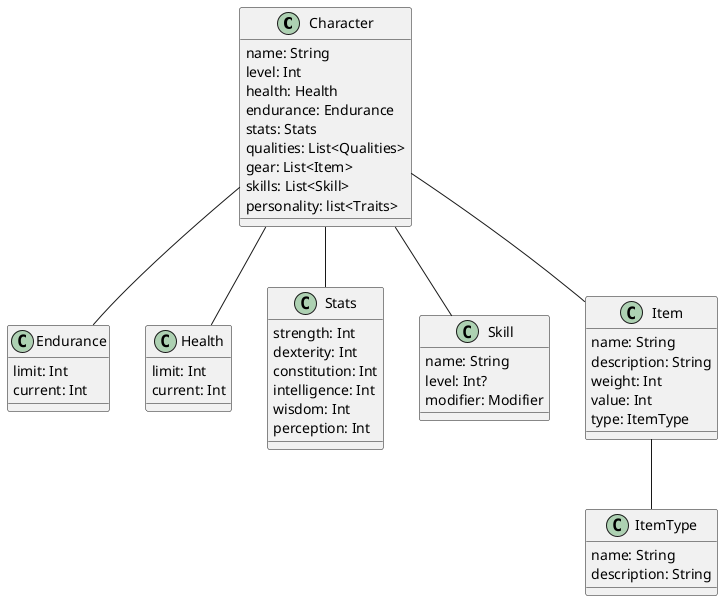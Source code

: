 
@startuml

class Character{
    {field} name: String
    {field} level: Int
    {field} health: Health
    {field} endurance: Endurance
    {field} stats: Stats
    {field} qualities: List<Qualities>
    {field} gear: List<Item>
    {field} skills: List<Skill>
    {field} personality: list<Traits>
}

class Endurance{
    limit: Int
    current: Int
}

class Health{
    limit: Int
    current: Int
}

class Stats{
    {field} strength: Int
    {field} dexterity: Int
    {field} constitution: Int
    {field} intelligence: Int
    {field} wisdom: Int
    {field} perception: Int
}

class Skill{
    {field} name: String
    {field} level: Int?
    {field} modifier: Modifier
}

class Item{
    {field} name: String
    {field} description: String
    {field} weight: Int
    {field} value: Int
    {field} type: ItemType
}

class ItemType{
    {field} name: String
    {field} description: String
}

Character -- Health
Character -- Endurance
Character -- Stats
Character -- Skill
Character -- Item
Item -- ItemType

@enduml